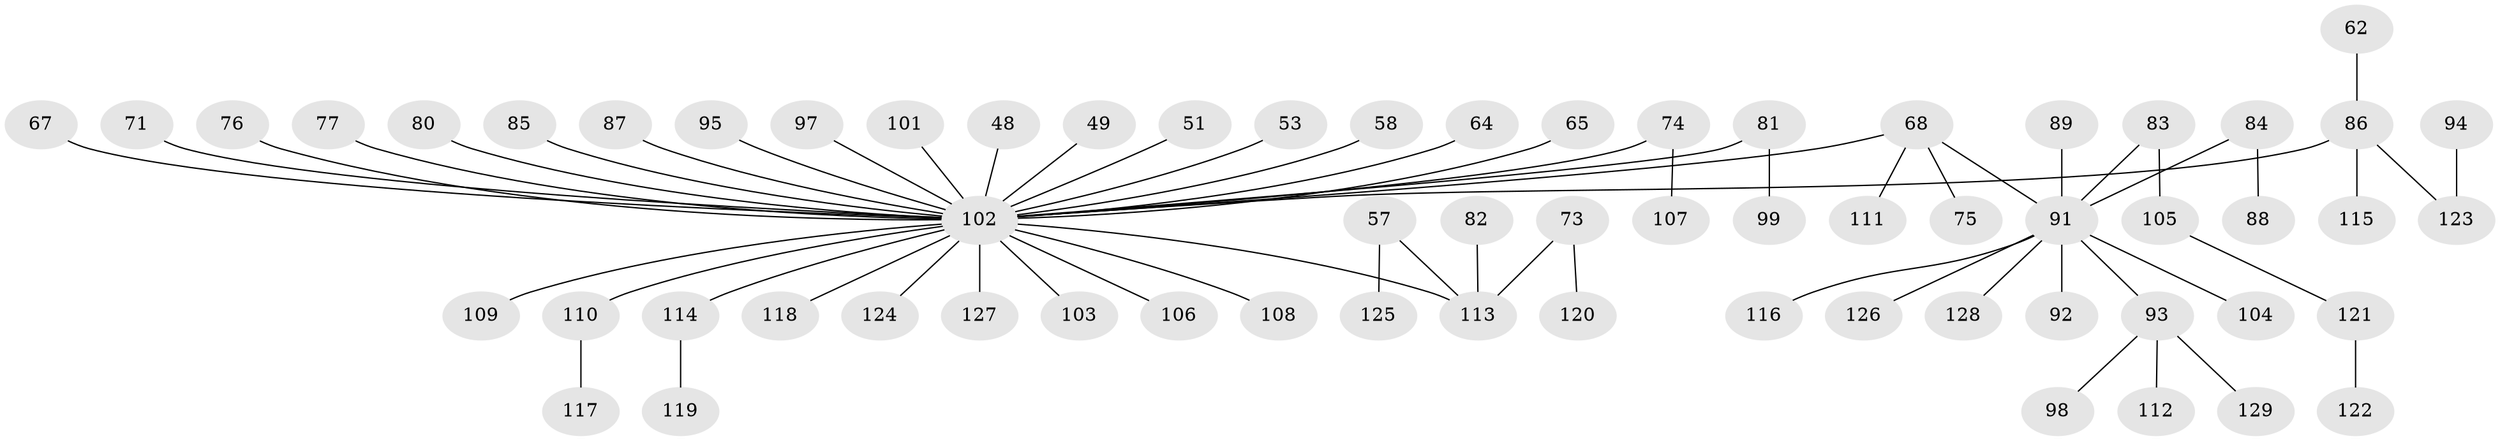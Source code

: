 // original degree distribution, {6: 0.015503875968992248, 3: 0.12403100775193798, 7: 0.007751937984496124, 1: 0.5116279069767442, 5: 0.03875968992248062, 2: 0.2248062015503876, 4: 0.07751937984496124}
// Generated by graph-tools (version 1.1) at 2025/53/03/09/25 04:53:35]
// undirected, 64 vertices, 63 edges
graph export_dot {
graph [start="1"]
  node [color=gray90,style=filled];
  48;
  49;
  51;
  53;
  57;
  58;
  62;
  64;
  65;
  67;
  68 [super="+59"];
  71;
  73;
  74;
  75;
  76;
  77;
  80;
  81 [super="+63+69"];
  82;
  83;
  84;
  85;
  86 [super="+6+27+43"];
  87;
  88;
  89;
  91 [super="+60"];
  92;
  93;
  94;
  95;
  97;
  98;
  99;
  101;
  102 [super="+21+24+35+100+41+96+46"];
  103;
  104;
  105;
  106;
  107;
  108;
  109;
  110;
  111;
  112;
  113 [super="+66+78+79"];
  114;
  115;
  116;
  117;
  118;
  119;
  120;
  121;
  122;
  123 [super="+8"];
  124;
  125;
  126;
  127;
  128;
  129;
  48 -- 102;
  49 -- 102;
  51 -- 102;
  53 -- 102;
  57 -- 125;
  57 -- 113;
  58 -- 102;
  62 -- 86;
  64 -- 102;
  65 -- 102;
  67 -- 102;
  68 -- 102;
  68 -- 91;
  68 -- 75;
  68 -- 111;
  71 -- 102;
  73 -- 120;
  73 -- 113;
  74 -- 107;
  74 -- 102;
  76 -- 102;
  77 -- 102;
  80 -- 102;
  81 -- 99;
  81 -- 102;
  82 -- 113;
  83 -- 105;
  83 -- 91;
  84 -- 88;
  84 -- 91;
  85 -- 102;
  86 -- 115;
  86 -- 123;
  86 -- 102;
  87 -- 102;
  89 -- 91;
  91 -- 126;
  91 -- 128;
  91 -- 104;
  91 -- 116;
  91 -- 92;
  91 -- 93;
  93 -- 98;
  93 -- 112;
  93 -- 129;
  94 -- 123;
  95 -- 102;
  97 -- 102;
  101 -- 102;
  102 -- 103;
  102 -- 106;
  102 -- 108;
  102 -- 109;
  102 -- 110;
  102 -- 114;
  102 -- 118;
  102 -- 124;
  102 -- 127;
  102 -- 113;
  105 -- 121;
  110 -- 117;
  114 -- 119;
  121 -- 122;
}
